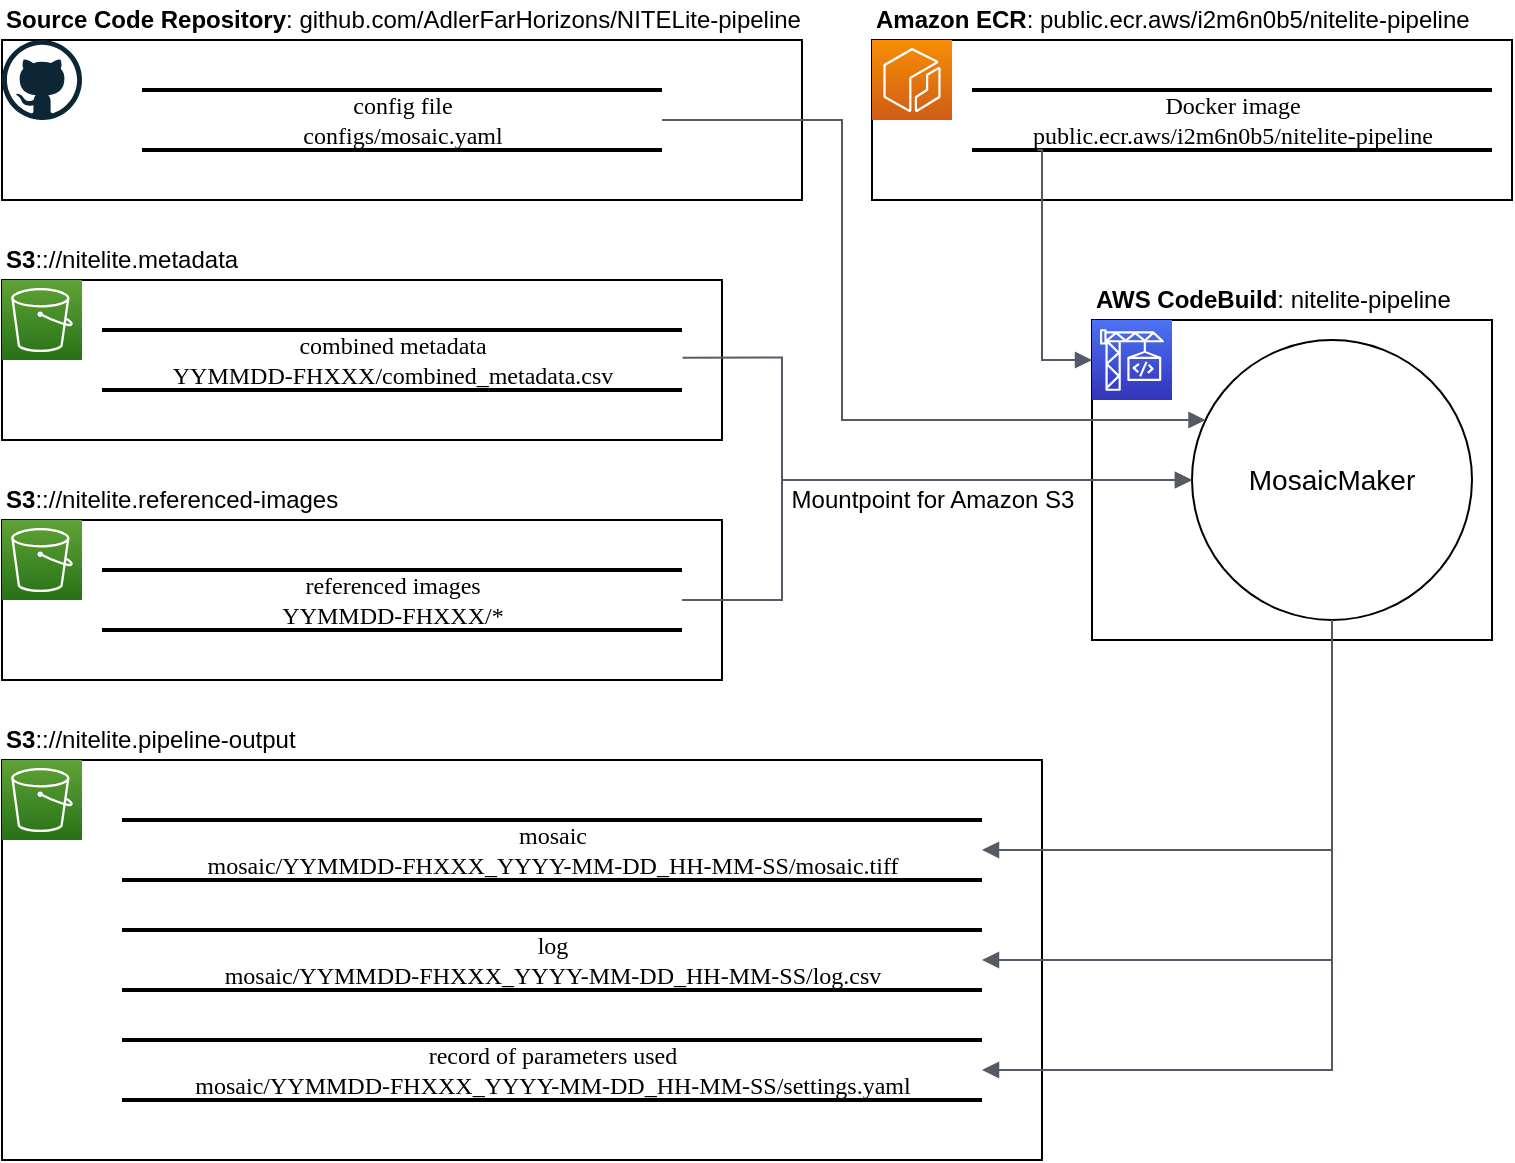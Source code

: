 <mxfile>
    <diagram id="kPWpZeB2M8FcOMIMYAff" name="Page-1">
        <mxGraphModel dx="-36" dy="647" grid="1" gridSize="10" guides="1" tooltips="1" connect="1" arrows="1" fold="1" page="1" pageScale="1" pageWidth="850" pageHeight="1100" math="0" shadow="0">
            <root>
                <mxCell id="0"/>
                <mxCell id="1" parent="0"/>
                <mxCell id="26" value="" style="rounded=0;whiteSpace=wrap;html=1;" parent="1" vertex="1">
                    <mxGeometry x="880" y="40" width="400" height="80" as="geometry"/>
                </mxCell>
                <mxCell id="21" value="" style="rounded=0;whiteSpace=wrap;html=1;" parent="1" vertex="1">
                    <mxGeometry x="1425" y="180" width="200" height="160" as="geometry"/>
                </mxCell>
                <mxCell id="3" value="" style="rounded=0;whiteSpace=wrap;html=1;" parent="1" vertex="1">
                    <mxGeometry x="880" y="160" width="360" height="80" as="geometry"/>
                </mxCell>
                <mxCell id="2" value="combined metadata&lt;br&gt;YYMMDD-FHXXX/combined_metadata.csv" style="html=1;rounded=0;shadow=0;comic=0;labelBackgroundColor=none;strokeWidth=2;fontFamily=Verdana;fontSize=12;align=center;shape=mxgraph.ios7ui.horLines;" parent="1" vertex="1">
                    <mxGeometry x="930" y="185" width="290" height="30" as="geometry"/>
                </mxCell>
                <mxCell id="4" value="&lt;b&gt;S3&lt;/b&gt;:://nitelite.metadata" style="text;html=1;strokeColor=none;fillColor=none;align=left;verticalAlign=middle;whiteSpace=wrap;rounded=0;" parent="1" vertex="1">
                    <mxGeometry x="880" y="140" width="170" height="20" as="geometry"/>
                </mxCell>
                <mxCell id="7" value="" style="rounded=0;whiteSpace=wrap;html=1;" parent="1" vertex="1">
                    <mxGeometry x="880" y="280" width="360" height="80" as="geometry"/>
                </mxCell>
                <mxCell id="8" value="&lt;b&gt;S3&lt;/b&gt;:://nitelite.referenced-images" style="text;html=1;strokeColor=none;fillColor=none;align=left;verticalAlign=middle;whiteSpace=wrap;rounded=0;" parent="1" vertex="1">
                    <mxGeometry x="880" y="260" width="170" height="20" as="geometry"/>
                </mxCell>
                <mxCell id="9" value="referenced images&lt;br&gt;YYMMDD-FHXXX/*" style="html=1;rounded=0;shadow=0;comic=0;labelBackgroundColor=none;strokeWidth=2;fontFamily=Verdana;fontSize=12;align=center;shape=mxgraph.ios7ui.horLines;" parent="1" vertex="1">
                    <mxGeometry x="930" y="305" width="290" height="30" as="geometry"/>
                </mxCell>
                <mxCell id="10" value="" style="rounded=0;whiteSpace=wrap;html=1;" parent="1" vertex="1">
                    <mxGeometry x="1315" y="40" width="320" height="80" as="geometry"/>
                </mxCell>
                <mxCell id="13" value="" style="edgeStyle=none;html=1;fontSize=14;" parent="1" source="12" target="10" edge="1">
                    <mxGeometry relative="1" as="geometry"/>
                </mxCell>
                <mxCell id="12" value="&lt;b&gt;Amazon ECR&lt;/b&gt;: public.ecr.aws/i2m6n0b5/nitelite-pipeline" style="text;html=1;strokeColor=none;fillColor=none;align=left;verticalAlign=middle;whiteSpace=wrap;rounded=0;" parent="1" vertex="1">
                    <mxGeometry x="1315" y="20" width="310" height="20" as="geometry"/>
                </mxCell>
                <mxCell id="14" value="Docker image&lt;br&gt;public.ecr.aws/i2m6n0b5/nitelite-pipeline" style="html=1;rounded=0;shadow=0;comic=0;labelBackgroundColor=none;strokeWidth=2;fontFamily=Verdana;fontSize=12;align=center;shape=mxgraph.ios7ui.horLines;" parent="1" vertex="1">
                    <mxGeometry x="1365" y="65" width="260" height="30" as="geometry"/>
                </mxCell>
                <mxCell id="16" value="" style="sketch=0;points=[[0,0,0],[0.25,0,0],[0.5,0,0],[0.75,0,0],[1,0,0],[0,1,0],[0.25,1,0],[0.5,1,0],[0.75,1,0],[1,1,0],[0,0.25,0],[0,0.5,0],[0,0.75,0],[1,0.25,0],[1,0.5,0],[1,0.75,0]];outlineConnect=0;fontColor=#232F3E;gradientColor=#F78E04;gradientDirection=north;fillColor=#D05C17;strokeColor=#ffffff;dashed=0;verticalLabelPosition=bottom;verticalAlign=top;align=center;html=1;fontSize=12;fontStyle=0;aspect=fixed;shape=mxgraph.aws4.resourceIcon;resIcon=mxgraph.aws4.ecr;" parent="1" vertex="1">
                    <mxGeometry x="1315" y="40" width="40" height="40" as="geometry"/>
                </mxCell>
                <mxCell id="17" value="" style="sketch=0;points=[[0,0,0],[0.25,0,0],[0.5,0,0],[0.75,0,0],[1,0,0],[0,1,0],[0.25,1,0],[0.5,1,0],[0.75,1,0],[1,1,0],[0,0.25,0],[0,0.5,0],[0,0.75,0],[1,0.25,0],[1,0.5,0],[1,0.75,0]];outlineConnect=0;fontColor=#232F3E;gradientColor=#60A337;gradientDirection=north;fillColor=#277116;strokeColor=#ffffff;dashed=0;verticalLabelPosition=bottom;verticalAlign=top;align=center;html=1;fontSize=12;fontStyle=0;aspect=fixed;shape=mxgraph.aws4.resourceIcon;resIcon=mxgraph.aws4.s3;" parent="1" vertex="1">
                    <mxGeometry x="880" y="160" width="40" height="40" as="geometry"/>
                </mxCell>
                <mxCell id="18" value="" style="sketch=0;points=[[0,0,0],[0.25,0,0],[0.5,0,0],[0.75,0,0],[1,0,0],[0,1,0],[0.25,1,0],[0.5,1,0],[0.75,1,0],[1,1,0],[0,0.25,0],[0,0.5,0],[0,0.75,0],[1,0.25,0],[1,0.5,0],[1,0.75,0]];outlineConnect=0;fontColor=#232F3E;gradientColor=#60A337;gradientDirection=north;fillColor=#277116;strokeColor=#ffffff;dashed=0;verticalLabelPosition=bottom;verticalAlign=top;align=center;html=1;fontSize=12;fontStyle=0;aspect=fixed;shape=mxgraph.aws4.resourceIcon;resIcon=mxgraph.aws4.s3;" parent="1" vertex="1">
                    <mxGeometry x="880" y="280" width="40" height="40" as="geometry"/>
                </mxCell>
                <mxCell id="20" value="" style="sketch=0;points=[[0,0,0],[0.25,0,0],[0.5,0,0],[0.75,0,0],[1,0,0],[0,1,0],[0.25,1,0],[0.5,1,0],[0.75,1,0],[1,1,0],[0,0.25,0],[0,0.5,0],[0,0.75,0],[1,0.25,0],[1,0.5,0],[1,0.75,0]];outlineConnect=0;fontColor=#232F3E;gradientColor=#4D72F3;gradientDirection=north;fillColor=#3334B9;strokeColor=#ffffff;dashed=0;verticalLabelPosition=bottom;verticalAlign=top;align=center;html=1;fontSize=12;fontStyle=0;aspect=fixed;shape=mxgraph.aws4.resourceIcon;resIcon=mxgraph.aws4.codebuild;" parent="1" vertex="1">
                    <mxGeometry x="1425" y="180" width="40" height="40" as="geometry"/>
                </mxCell>
                <mxCell id="23" value="config file&lt;br&gt;configs/mosaic.yaml" style="html=1;rounded=0;shadow=0;comic=0;labelBackgroundColor=none;strokeWidth=2;fontFamily=Verdana;fontSize=12;align=center;shape=mxgraph.ios7ui.horLines;" parent="1" vertex="1">
                    <mxGeometry x="950" y="65" width="260" height="30" as="geometry"/>
                </mxCell>
                <mxCell id="24" value="" style="dashed=0;outlineConnect=0;html=1;align=center;labelPosition=center;verticalLabelPosition=bottom;verticalAlign=top;shape=mxgraph.weblogos.github;fontSize=14;" parent="1" vertex="1">
                    <mxGeometry x="880" y="40" width="40" height="40" as="geometry"/>
                </mxCell>
                <mxCell id="25" value="&lt;b&gt;AWS CodeBuild&lt;/b&gt;: nitelite-pipeline" style="text;html=1;strokeColor=none;fillColor=none;align=left;verticalAlign=middle;whiteSpace=wrap;rounded=0;" parent="1" vertex="1">
                    <mxGeometry x="1425" y="160" width="190" height="20" as="geometry"/>
                </mxCell>
                <mxCell id="27" value="&lt;b&gt;Source Code Repository&lt;/b&gt;: github.com/AdlerFarHorizons/NITELite-pipeline" style="text;html=1;strokeColor=none;fillColor=none;align=left;verticalAlign=middle;whiteSpace=wrap;rounded=0;" parent="1" vertex="1">
                    <mxGeometry x="880" y="20" width="410" height="20" as="geometry"/>
                </mxCell>
                <mxCell id="28" value="MosaicMaker" style="ellipse;whiteSpace=wrap;html=1;aspect=fixed;fontSize=14;" parent="1" vertex="1">
                    <mxGeometry x="1475" y="190" width="140" height="140" as="geometry"/>
                </mxCell>
                <mxCell id="34" value="" style="edgeStyle=orthogonalEdgeStyle;html=1;endArrow=block;elbow=vertical;startArrow=none;endFill=1;strokeColor=#545B64;rounded=0;fontSize=14;exitX=0.126;exitY=1.001;exitDx=0;exitDy=0;exitPerimeter=0;entryX=0;entryY=0.5;entryDx=0;entryDy=0;entryPerimeter=0;" parent="1" source="14" target="20" edge="1">
                    <mxGeometry width="100" relative="1" as="geometry">
                        <mxPoint x="1280" y="190" as="sourcePoint"/>
                        <mxPoint x="1380" y="190" as="targetPoint"/>
                        <Array as="points">
                            <mxPoint x="1400" y="95"/>
                            <mxPoint x="1400" y="200"/>
                        </Array>
                    </mxGeometry>
                </mxCell>
                <mxCell id="35" value="" style="edgeStyle=orthogonalEdgeStyle;html=1;endArrow=block;elbow=vertical;startArrow=none;endFill=1;strokeColor=#545B64;rounded=0;fontSize=14;" parent="1" source="23" target="28" edge="1">
                    <mxGeometry width="100" relative="1" as="geometry">
                        <mxPoint x="1200" y="96" as="sourcePoint"/>
                        <mxPoint x="1380" y="190" as="targetPoint"/>
                        <Array as="points">
                            <mxPoint x="1300" y="80"/>
                            <mxPoint x="1300" y="230"/>
                        </Array>
                    </mxGeometry>
                </mxCell>
                <mxCell id="39" value="" style="edgeStyle=orthogonalEdgeStyle;html=1;endArrow=none;elbow=vertical;startArrow=block;startFill=1;strokeColor=#545B64;rounded=0;fontSize=14;exitX=0;exitY=0.5;exitDx=0;exitDy=0;" parent="1" source="28" target="9" edge="1">
                    <mxGeometry width="100" relative="1" as="geometry">
                        <mxPoint x="1380" y="230" as="sourcePoint"/>
                        <mxPoint x="1280" y="230" as="targetPoint"/>
                        <Array as="points">
                            <mxPoint x="1270" y="260"/>
                            <mxPoint x="1270" y="320"/>
                        </Array>
                    </mxGeometry>
                </mxCell>
                <mxCell id="40" value="" style="edgeStyle=orthogonalEdgeStyle;html=1;endArrow=none;elbow=vertical;startArrow=block;startFill=1;strokeColor=#545B64;rounded=0;fontSize=14;exitX=0;exitY=0.5;exitDx=0;exitDy=0;entryX=1.001;entryY=0.461;entryDx=0;entryDy=0;entryPerimeter=0;" parent="1" source="28" target="2" edge="1">
                    <mxGeometry width="100" relative="1" as="geometry">
                        <mxPoint x="1485" y="270" as="sourcePoint"/>
                        <mxPoint x="1230" y="325" as="targetPoint"/>
                        <Array as="points">
                            <mxPoint x="1270" y="260"/>
                            <mxPoint x="1270" y="199"/>
                        </Array>
                    </mxGeometry>
                </mxCell>
                <mxCell id="42" value="" style="rounded=0;whiteSpace=wrap;html=1;" parent="1" vertex="1">
                    <mxGeometry x="880" y="400" width="520" height="200" as="geometry"/>
                </mxCell>
                <mxCell id="43" value="&lt;b&gt;S3&lt;/b&gt;:://nitelite.pipeline-output" style="text;html=1;strokeColor=none;fillColor=none;align=left;verticalAlign=middle;whiteSpace=wrap;rounded=0;" parent="1" vertex="1">
                    <mxGeometry x="880" y="380" width="170" height="20" as="geometry"/>
                </mxCell>
                <mxCell id="44" value="mosaic&lt;br&gt;mosaic/YYMMDD-FHXXX_YYYY-MM-DD_HH-MM-SS/mosaic.tiff" style="html=1;rounded=0;shadow=0;comic=0;labelBackgroundColor=none;strokeWidth=2;fontFamily=Verdana;fontSize=12;align=center;shape=mxgraph.ios7ui.horLines;" parent="1" vertex="1">
                    <mxGeometry x="940" y="430" width="430" height="30" as="geometry"/>
                </mxCell>
                <mxCell id="45" value="" style="sketch=0;points=[[0,0,0],[0.25,0,0],[0.5,0,0],[0.75,0,0],[1,0,0],[0,1,0],[0.25,1,0],[0.5,1,0],[0.75,1,0],[1,1,0],[0,0.25,0],[0,0.5,0],[0,0.75,0],[1,0.25,0],[1,0.5,0],[1,0.75,0]];outlineConnect=0;fontColor=#232F3E;gradientColor=#60A337;gradientDirection=north;fillColor=#277116;strokeColor=#ffffff;dashed=0;verticalLabelPosition=bottom;verticalAlign=top;align=center;html=1;fontSize=12;fontStyle=0;aspect=fixed;shape=mxgraph.aws4.resourceIcon;resIcon=mxgraph.aws4.s3;" parent="1" vertex="1">
                    <mxGeometry x="880" y="400" width="40" height="40" as="geometry"/>
                </mxCell>
                <mxCell id="46" value="log&lt;br&gt;mosaic/YYMMDD-FHXXX_YYYY-MM-DD_HH-MM-SS/log.csv" style="html=1;rounded=0;shadow=0;comic=0;labelBackgroundColor=none;strokeWidth=2;fontFamily=Verdana;fontSize=12;align=center;shape=mxgraph.ios7ui.horLines;" parent="1" vertex="1">
                    <mxGeometry x="940" y="485" width="430" height="30" as="geometry"/>
                </mxCell>
                <mxCell id="47" value="record of parameters used&lt;br&gt;mosaic/YYMMDD-FHXXX_YYYY-MM-DD_HH-MM-SS/settings.yaml" style="html=1;rounded=0;shadow=0;comic=0;labelBackgroundColor=none;strokeWidth=2;fontFamily=Verdana;fontSize=12;align=center;shape=mxgraph.ios7ui.horLines;" parent="1" vertex="1">
                    <mxGeometry x="940" y="540" width="430" height="30" as="geometry"/>
                </mxCell>
                <mxCell id="48" value="" style="edgeStyle=orthogonalEdgeStyle;html=1;endArrow=none;elbow=vertical;startArrow=block;startFill=1;strokeColor=#545B64;rounded=0;entryX=0.5;entryY=1;entryDx=0;entryDy=0;" parent="1" source="46" target="28" edge="1">
                    <mxGeometry width="100" relative="1" as="geometry">
                        <mxPoint x="1360" y="320" as="sourcePoint"/>
                        <mxPoint x="1460" y="320" as="targetPoint"/>
                    </mxGeometry>
                </mxCell>
                <mxCell id="49" value="" style="edgeStyle=orthogonalEdgeStyle;html=1;endArrow=none;elbow=vertical;startArrow=block;startFill=1;strokeColor=#545B64;rounded=0;entryX=0.5;entryY=1;entryDx=0;entryDy=0;" parent="1" source="44" target="28" edge="1">
                    <mxGeometry width="100" relative="1" as="geometry">
                        <mxPoint x="1360" y="320" as="sourcePoint"/>
                        <mxPoint x="1460" y="320" as="targetPoint"/>
                    </mxGeometry>
                </mxCell>
                <mxCell id="50" value="" style="edgeStyle=orthogonalEdgeStyle;html=1;endArrow=none;elbow=vertical;startArrow=block;startFill=1;strokeColor=#545B64;rounded=0;entryX=0.5;entryY=1;entryDx=0;entryDy=0;" parent="1" source="47" target="28" edge="1">
                    <mxGeometry width="100" relative="1" as="geometry">
                        <mxPoint x="1360" y="320" as="sourcePoint"/>
                        <mxPoint x="1460" y="320" as="targetPoint"/>
                    </mxGeometry>
                </mxCell>
                <mxCell id="51" value="Mountpoint for Amazon S3" style="text;html=1;align=center;verticalAlign=middle;resizable=0;points=[];autosize=1;strokeColor=none;fillColor=none;" vertex="1" parent="1">
                    <mxGeometry x="1265" y="255" width="160" height="30" as="geometry"/>
                </mxCell>
            </root>
        </mxGraphModel>
    </diagram>
</mxfile>
